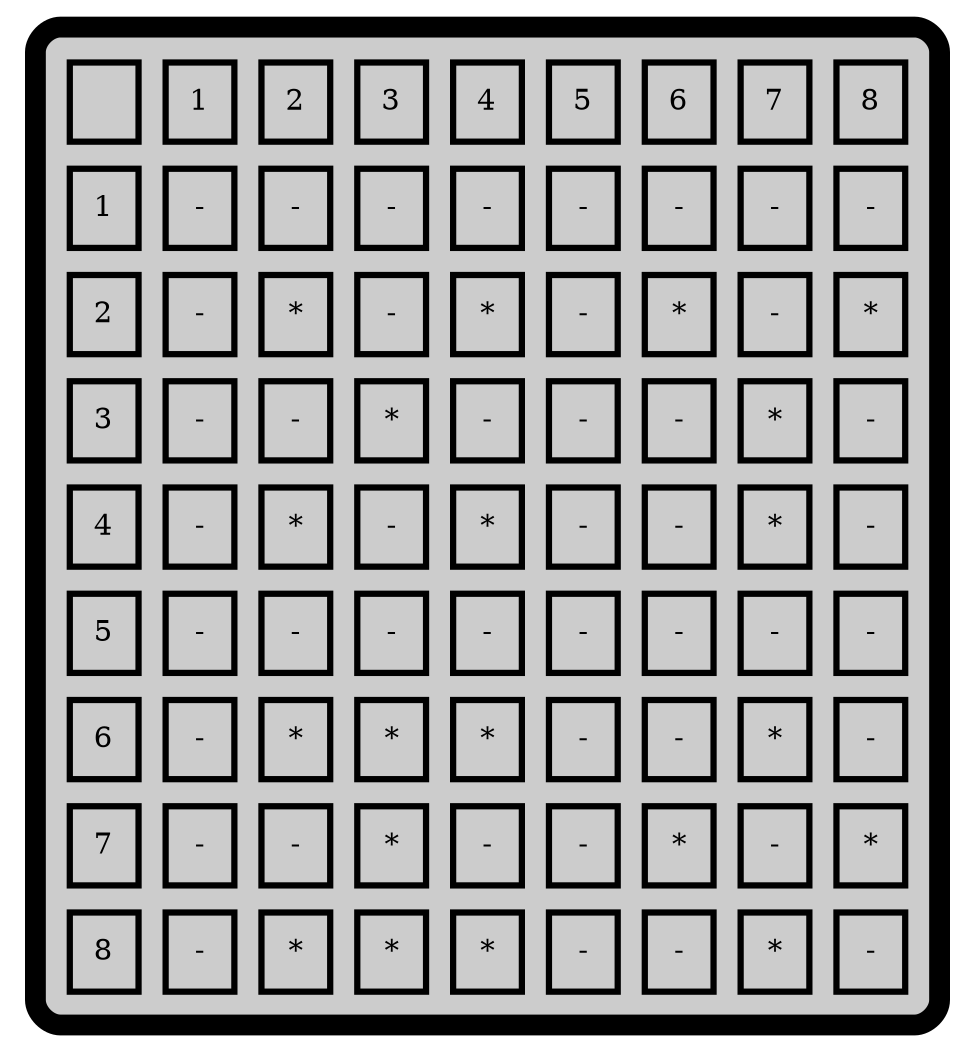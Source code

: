 digraph G {
	a0 [shape=plaintext,label=<
 <TABLE border="10" cellspacing="10" cellpadding="10" style="rounded" bgcolor="gray80">
<TR>
<TD border="3"></TD>
<TD border="3" >1</TD>
<TD border="3" >2</TD>
<TD border="3" >3</TD>
<TD border="3" >4</TD>
<TD border="3" >5</TD>
<TD border="3" >6</TD>
<TD border="3" >7</TD>
<TD border="3" >8</TD>
</TR><TR><TD border="3" >1</TD>
<TD border="3" >-</TD>
<TD border="3" >-</TD>
<TD border="3" >-</TD>
<TD border="3" >-</TD>
<TD border="3" >-</TD>
<TD border="3" >-</TD>
<TD border="3" >-</TD>
<TD border="3" >-</TD>

</TR><TR><TD border="3" >2</TD>
<TD border="3" >-</TD>
<TD border="3" >*</TD>
<TD border="3" >-</TD>
<TD border="3" >*</TD>
<TD border="3" >-</TD>
<TD border="3" >*</TD>
<TD border="3" >-</TD>
<TD border="3" >*</TD>

</TR><TR><TD border="3" >3</TD>
<TD border="3" >-</TD>
<TD border="3" >-</TD>
<TD border="3" >*</TD>
<TD border="3" >-</TD>
<TD border="3" >-</TD>
<TD border="3" >-</TD>
<TD border="3" >*</TD>
<TD border="3" >-</TD>

</TR><TR><TD border="3" >4</TD>
<TD border="3" >-</TD>
<TD border="3" >*</TD>
<TD border="3" >-</TD>
<TD border="3" >*</TD>
<TD border="3" >-</TD>
<TD border="3" >-</TD>
<TD border="3" >*</TD>
<TD border="3" >-</TD>

</TR><TR><TD border="3" >5</TD>
<TD border="3" >-</TD>
<TD border="3" >-</TD>
<TD border="3" >-</TD>
<TD border="3" >-</TD>
<TD border="3" >-</TD>
<TD border="3" >-</TD>
<TD border="3" >-</TD>
<TD border="3" >-</TD>

</TR><TR><TD border="3" >6</TD>
<TD border="3" >-</TD>
<TD border="3" >*</TD>
<TD border="3" >*</TD>
<TD border="3" >*</TD>
<TD border="3" >-</TD>
<TD border="3" >-</TD>
<TD border="3" >*</TD>
<TD border="3" >-</TD>

</TR><TR><TD border="3" >7</TD>
<TD border="3" >-</TD>
<TD border="3" >-</TD>
<TD border="3" >*</TD>
<TD border="3" >-</TD>
<TD border="3" >-</TD>
<TD border="3" >*</TD>
<TD border="3" >-</TD>
<TD border="3" >*</TD>

</TR><TR><TD border="3" >8</TD>
<TD border="3" >-</TD>
<TD border="3" >*</TD>
<TD border="3" >*</TD>
<TD border="3" >*</TD>
<TD border="3" >-</TD>
<TD border="3" >-</TD>
<TD border="3" >*</TD>
<TD border="3" >-</TD>

</TR>  
</TABLE>>];

}